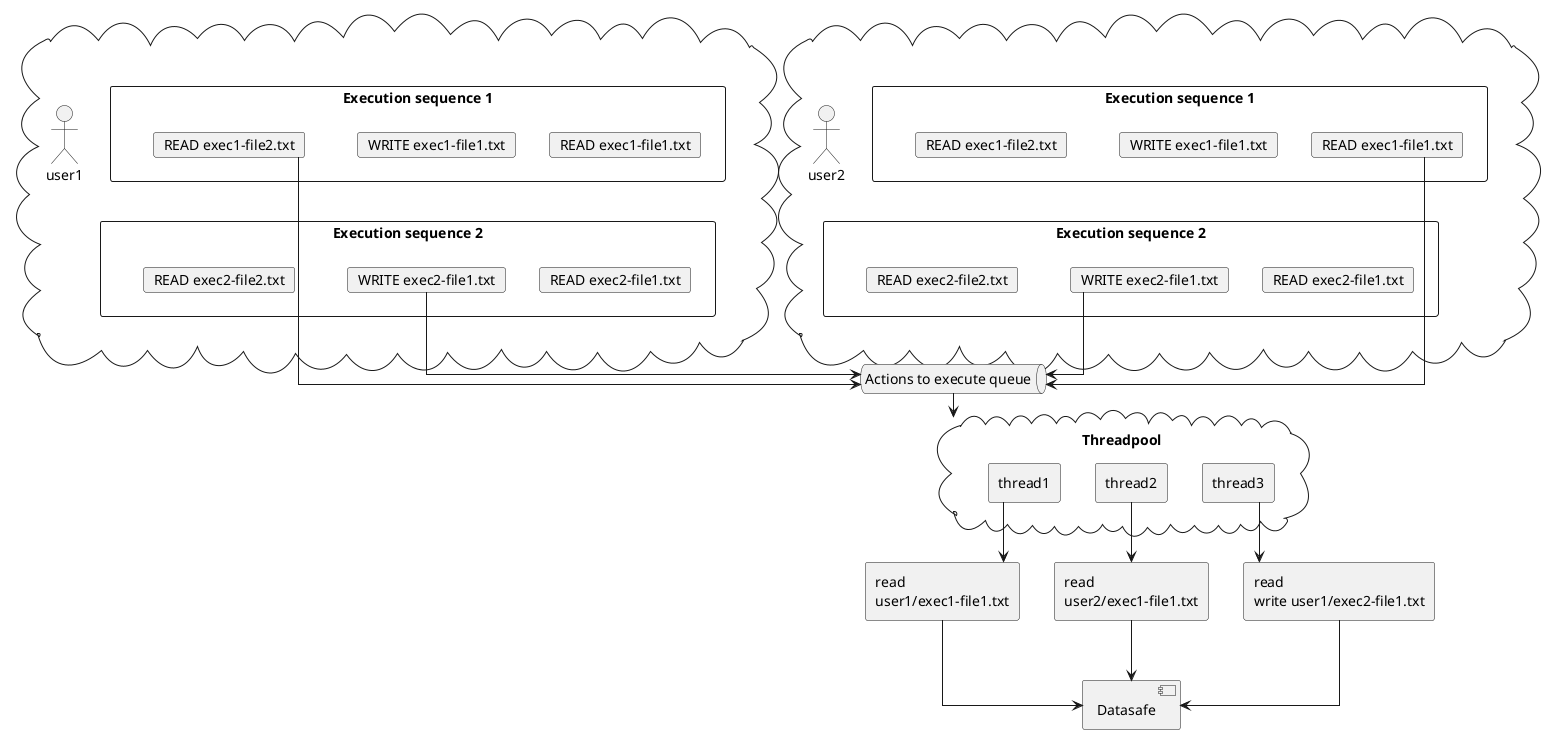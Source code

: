 @startuml

skinparam linetype ortho

cloud " " as u1 {
    actor user1
    rectangle "Execution sequence 1" as u1.execution1 {
        card "READ exec1-file1.txt" as u1e1rf1
        card "WRITE exec1-file1.txt" as u1e1wf1
        card "READ exec1-file2.txt" as u1e1rf2
        u1e1rf1 -[hidden]left- u1e1wf1
        u1e1rf2 -[hidden]left- u1e1rf2
    }
    
    rectangle "Execution sequence 2" as u1.execution2 {
        card "READ exec2-file1.txt" as u1e2rf1
        card "WRITE exec2-file1.txt" as u1e2wf1
        card "READ exec2-file2.txt" as u1e2rf2
        u1e2rf1 -[hidden]left- u1e2wf1
        u1e2rf2 -[hidden]left- u1e2rf2
    }

    u1.execution1 -[hidden]down- u1.execution2
}

cloud " " as u2 {
    actor user2
    rectangle "Execution sequence 1" as u2.execution1 {
        card "READ exec1-file1.txt" as u2e1rf1
        card "WRITE exec1-file1.txt" as u2e1wf1
        card "READ exec1-file2.txt" as u2e1rf2
        u2e1rf1 -[hidden]left- u2e1wf1
        u2e1rf2 -[hidden]left- u2e1rf2
    }
    
    rectangle "Execution sequence 2" as u2.execution2 {
        card "READ exec2-file1.txt" as u2e2rf1
        card "WRITE exec2-file1.txt" as u2e2wf1
        card "READ exec2-file2.txt" as u2e2rf2
        u2e2rf1 -[hidden]left- u2e2wf1
        u2e2rf2 -[hidden]left- u2e2rf2
    }
    
    u2.execution1 -[hidden]down- u2.execution2
}

queue "Actions to execute queue" as workQueue

u1e1rf2 --> workQueue
u2e1rf1 --> workQueue
u1e2wf1 --> workQueue
u2e2wf1 --> workQueue

cloud Threadpool {
    agent thread1
    agent thread2
    agent thread3
}

workQueue --> Threadpool

component Datasafe

rectangle "read\nuser1/exec1-file1.txt" as read1
rectangle "read\nwrite user1/exec2-file1.txt" as write1
rectangle "read\nuser2/exec1-file1.txt" as read2

thread1 --> read1
read1 --> Datasafe
thread2 --> read2
read2 --> Datasafe
thread3 --> write1
write1 --> Datasafe

@enduml
